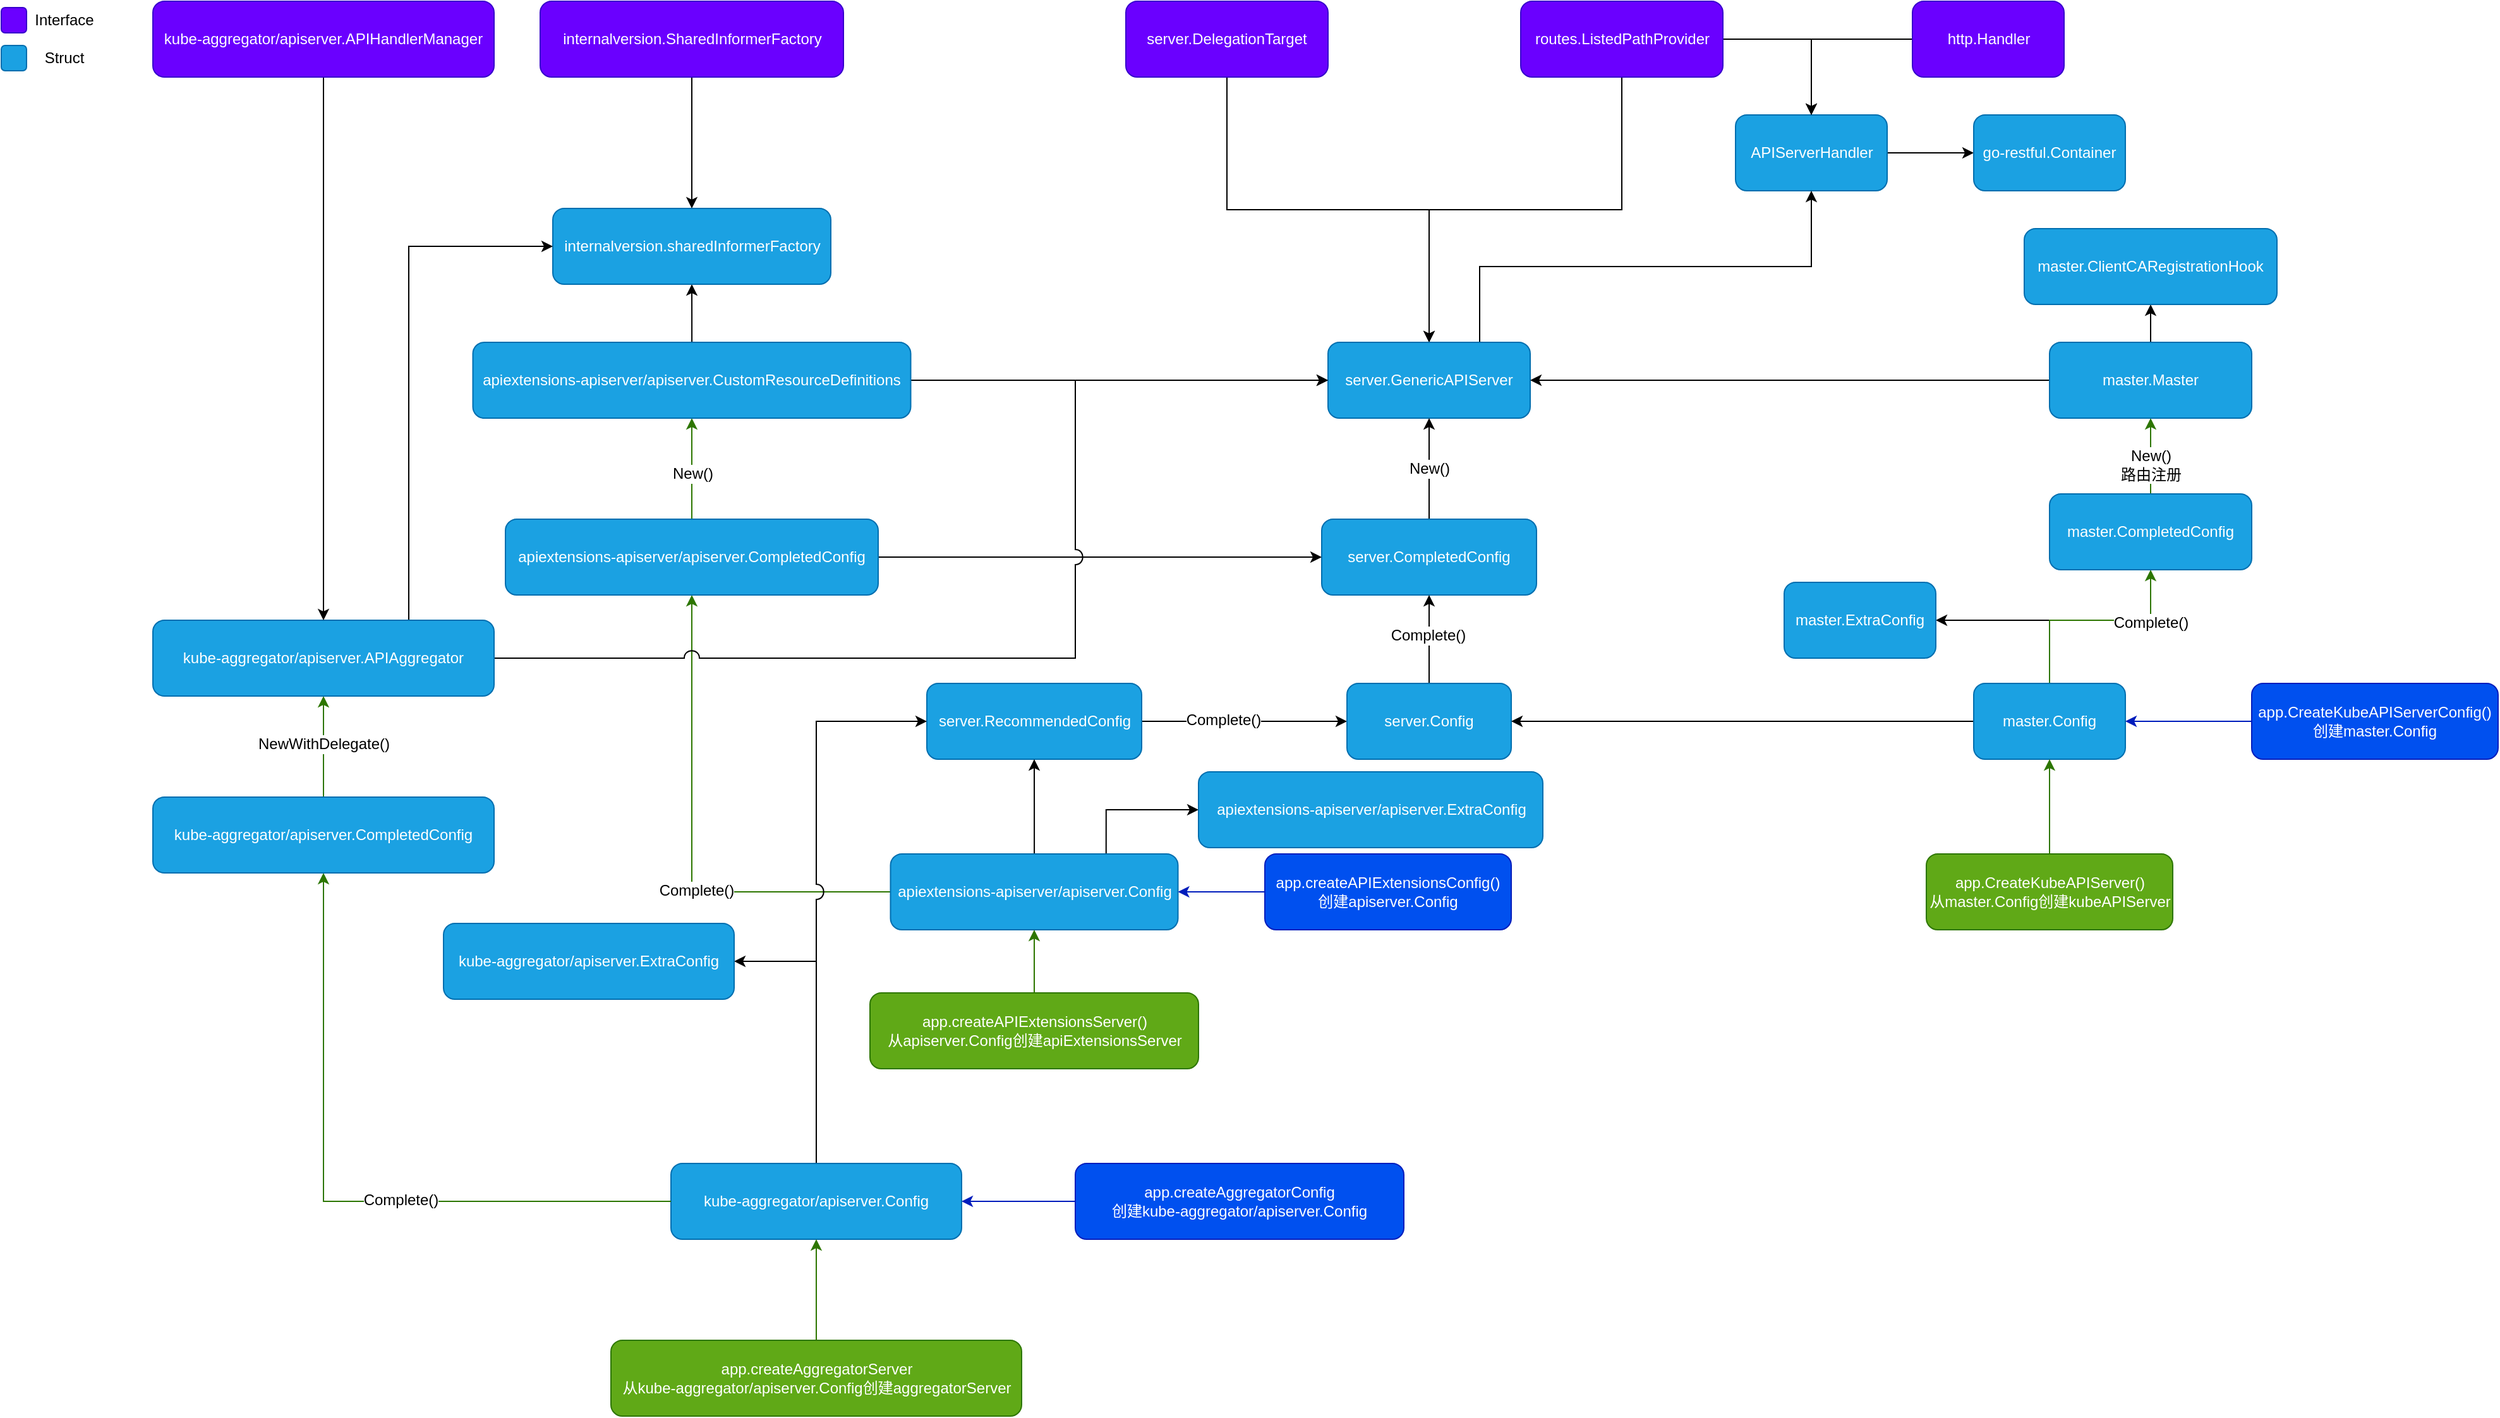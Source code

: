<mxfile version="12.4.2" type="device" pages="1"><diagram id="PxgRvWOYN4--lZeafh_h" name="第 1 页"><mxGraphModel dx="2184" dy="482" grid="1" gridSize="10" guides="1" tooltips="1" connect="1" arrows="1" fold="1" page="1" pageScale="1" pageWidth="827" pageHeight="1169" math="0" shadow="0"><root><mxCell id="0"/><mxCell id="1" parent="0"/><mxCell id="1S6LyTb2594Zqau1S8YN-86" style="edgeStyle=orthogonalEdgeStyle;rounded=0;jumpStyle=arc;jumpSize=12;orthogonalLoop=1;jettySize=auto;html=1;" parent="1" source="1S6LyTb2594Zqau1S8YN-8" target="1S6LyTb2594Zqau1S8YN-85" edge="1"><mxGeometry relative="1" as="geometry"/></mxCell><mxCell id="1S6LyTb2594Zqau1S8YN-8" value="APIServerHandler" style="rounded=1;whiteSpace=wrap;html=1;fillColor=#1ba1e2;strokeColor=#006EAF;fontColor=#ffffff;" parent="1" vertex="1"><mxGeometry x="412.5" y="110" width="120" height="60" as="geometry"/></mxCell><mxCell id="1S6LyTb2594Zqau1S8YN-12" style="edgeStyle=orthogonalEdgeStyle;rounded=0;orthogonalLoop=1;jettySize=auto;html=1;" parent="1" source="1S6LyTb2594Zqau1S8YN-9" target="1S6LyTb2594Zqau1S8YN-8" edge="1"><mxGeometry relative="1" as="geometry"/></mxCell><mxCell id="1S6LyTb2594Zqau1S8YN-16" style="edgeStyle=orthogonalEdgeStyle;rounded=0;orthogonalLoop=1;jettySize=auto;html=1;" parent="1" source="1S6LyTb2594Zqau1S8YN-9" target="1S6LyTb2594Zqau1S8YN-15" edge="1"><mxGeometry relative="1" as="geometry"/></mxCell><mxCell id="1S6LyTb2594Zqau1S8YN-9" value="routes.ListedPathProvider" style="rounded=1;whiteSpace=wrap;html=1;fillColor=#6a00ff;strokeColor=#3700CC;fontColor=#ffffff;" parent="1" vertex="1"><mxGeometry x="242.5" y="20" width="160" height="60" as="geometry"/></mxCell><mxCell id="1S6LyTb2594Zqau1S8YN-13" style="edgeStyle=orthogonalEdgeStyle;rounded=0;orthogonalLoop=1;jettySize=auto;html=1;entryX=0.5;entryY=0;entryDx=0;entryDy=0;" parent="1" source="1S6LyTb2594Zqau1S8YN-11" target="1S6LyTb2594Zqau1S8YN-8" edge="1"><mxGeometry relative="1" as="geometry"/></mxCell><mxCell id="1S6LyTb2594Zqau1S8YN-11" value="http.Handler" style="rounded=1;whiteSpace=wrap;html=1;fillColor=#6a00ff;strokeColor=#3700CC;fontColor=#ffffff;" parent="1" vertex="1"><mxGeometry x="552.5" y="20" width="120" height="60" as="geometry"/></mxCell><mxCell id="1S6LyTb2594Zqau1S8YN-17" style="edgeStyle=orthogonalEdgeStyle;rounded=0;orthogonalLoop=1;jettySize=auto;html=1;entryX=0.5;entryY=0;entryDx=0;entryDy=0;exitX=0.5;exitY=1;exitDx=0;exitDy=0;" parent="1" source="1S6LyTb2594Zqau1S8YN-14" target="1S6LyTb2594Zqau1S8YN-15" edge="1"><mxGeometry relative="1" as="geometry"/></mxCell><mxCell id="1S6LyTb2594Zqau1S8YN-14" value="server.DelegationTarget" style="rounded=1;whiteSpace=wrap;html=1;fillColor=#6a00ff;strokeColor=#3700CC;fontColor=#ffffff;" parent="1" vertex="1"><mxGeometry x="-70" y="20" width="160" height="60" as="geometry"/></mxCell><mxCell id="1S6LyTb2594Zqau1S8YN-62" style="edgeStyle=orthogonalEdgeStyle;rounded=0;orthogonalLoop=1;jettySize=auto;html=1;exitX=0.75;exitY=0;exitDx=0;exitDy=0;" parent="1" source="1S6LyTb2594Zqau1S8YN-15" target="1S6LyTb2594Zqau1S8YN-8" edge="1"><mxGeometry relative="1" as="geometry"/></mxCell><mxCell id="1S6LyTb2594Zqau1S8YN-15" value="server.GenericAPIServer" style="rounded=1;whiteSpace=wrap;html=1;fillColor=#1ba1e2;strokeColor=#006EAF;fontColor=#ffffff;" parent="1" vertex="1"><mxGeometry x="90" y="290" width="160" height="60" as="geometry"/></mxCell><mxCell id="1S6LyTb2594Zqau1S8YN-19" style="edgeStyle=orthogonalEdgeStyle;rounded=0;orthogonalLoop=1;jettySize=auto;html=1;entryX=0.5;entryY=1;entryDx=0;entryDy=0;" parent="1" source="1S6LyTb2594Zqau1S8YN-18" target="1S6LyTb2594Zqau1S8YN-15" edge="1"><mxGeometry relative="1" as="geometry"/></mxCell><mxCell id="1S6LyTb2594Zqau1S8YN-20" value="New()" style="text;html=1;align=center;verticalAlign=middle;resizable=0;points=[];;labelBackgroundColor=#ffffff;" parent="1S6LyTb2594Zqau1S8YN-19" vertex="1" connectable="0"><mxGeometry relative="1" as="geometry"><mxPoint as="offset"/></mxGeometry></mxCell><mxCell id="1S6LyTb2594Zqau1S8YN-18" value="server.CompletedConfig" style="rounded=1;whiteSpace=wrap;html=1;fillColor=#1ba1e2;strokeColor=#006EAF;fontColor=#ffffff;" parent="1" vertex="1"><mxGeometry x="85" y="430" width="170" height="60" as="geometry"/></mxCell><mxCell id="1S6LyTb2594Zqau1S8YN-22" style="edgeStyle=orthogonalEdgeStyle;rounded=0;orthogonalLoop=1;jettySize=auto;html=1;entryX=0;entryY=0.5;entryDx=0;entryDy=0;" parent="1" source="1S6LyTb2594Zqau1S8YN-21" target="1S6LyTb2594Zqau1S8YN-23" edge="1"><mxGeometry relative="1" as="geometry"/></mxCell><mxCell id="1S6LyTb2594Zqau1S8YN-27" value="Complete()" style="text;html=1;align=center;verticalAlign=middle;resizable=0;points=[];;labelBackgroundColor=#ffffff;" parent="1S6LyTb2594Zqau1S8YN-22" vertex="1" connectable="0"><mxGeometry x="-0.21" y="1" relative="1" as="geometry"><mxPoint as="offset"/></mxGeometry></mxCell><mxCell id="1S6LyTb2594Zqau1S8YN-21" value="server.RecommendedConfig" style="rounded=1;whiteSpace=wrap;html=1;fillColor=#1ba1e2;strokeColor=#006EAF;fontColor=#ffffff;" parent="1" vertex="1"><mxGeometry x="-227.5" y="560" width="170" height="60" as="geometry"/></mxCell><mxCell id="1S6LyTb2594Zqau1S8YN-25" style="edgeStyle=orthogonalEdgeStyle;rounded=0;orthogonalLoop=1;jettySize=auto;html=1;entryX=0.5;entryY=1;entryDx=0;entryDy=0;" parent="1" source="1S6LyTb2594Zqau1S8YN-23" target="1S6LyTb2594Zqau1S8YN-18" edge="1"><mxGeometry relative="1" as="geometry"/></mxCell><mxCell id="1S6LyTb2594Zqau1S8YN-26" value="Complete()" style="text;html=1;align=center;verticalAlign=middle;resizable=0;points=[];;labelBackgroundColor=#ffffff;" parent="1S6LyTb2594Zqau1S8YN-25" vertex="1" connectable="0"><mxGeometry x="0.084" y="1" relative="1" as="geometry"><mxPoint as="offset"/></mxGeometry></mxCell><mxCell id="1S6LyTb2594Zqau1S8YN-23" value="server.Config" style="rounded=1;whiteSpace=wrap;html=1;fillColor=#1ba1e2;strokeColor=#006EAF;fontColor=#ffffff;" parent="1" vertex="1"><mxGeometry x="105" y="560" width="130" height="60" as="geometry"/></mxCell><mxCell id="1S6LyTb2594Zqau1S8YN-29" style="edgeStyle=orthogonalEdgeStyle;rounded=0;orthogonalLoop=1;jettySize=auto;html=1;entryX=0.5;entryY=1;entryDx=0;entryDy=0;" parent="1" source="1S6LyTb2594Zqau1S8YN-28" target="1S6LyTb2594Zqau1S8YN-21" edge="1"><mxGeometry relative="1" as="geometry"/></mxCell><mxCell id="1S6LyTb2594Zqau1S8YN-32" style="edgeStyle=orthogonalEdgeStyle;rounded=0;orthogonalLoop=1;jettySize=auto;html=1;entryX=0.5;entryY=1;entryDx=0;entryDy=0;fillColor=#60a917;strokeColor=#2D7600;" parent="1" source="1S6LyTb2594Zqau1S8YN-28" target="1S6LyTb2594Zqau1S8YN-30" edge="1"><mxGeometry relative="1" as="geometry"/></mxCell><mxCell id="1S6LyTb2594Zqau1S8YN-33" value="Complete()" style="text;html=1;align=center;verticalAlign=middle;resizable=0;points=[];;labelBackgroundColor=#ffffff;" parent="1S6LyTb2594Zqau1S8YN-32" vertex="1" connectable="0"><mxGeometry x="-0.214" y="-1" relative="1" as="geometry"><mxPoint as="offset"/></mxGeometry></mxCell><mxCell id="1S6LyTb2594Zqau1S8YN-84" style="edgeStyle=orthogonalEdgeStyle;rounded=0;jumpStyle=arc;jumpSize=12;orthogonalLoop=1;jettySize=auto;html=1;entryX=0;entryY=0.5;entryDx=0;entryDy=0;exitX=0.75;exitY=0;exitDx=0;exitDy=0;" parent="1" source="1S6LyTb2594Zqau1S8YN-28" target="1S6LyTb2594Zqau1S8YN-83" edge="1"><mxGeometry relative="1" as="geometry"/></mxCell><mxCell id="1S6LyTb2594Zqau1S8YN-28" value="apiextensions-apiserver/apiserver.Config" style="rounded=1;whiteSpace=wrap;html=1;fillColor=#1ba1e2;strokeColor=#006EAF;fontColor=#ffffff;" parent="1" vertex="1"><mxGeometry x="-256.25" y="695" width="227.5" height="60" as="geometry"/></mxCell><mxCell id="1S6LyTb2594Zqau1S8YN-31" style="edgeStyle=orthogonalEdgeStyle;rounded=0;orthogonalLoop=1;jettySize=auto;html=1;entryX=0;entryY=0.5;entryDx=0;entryDy=0;" parent="1" source="1S6LyTb2594Zqau1S8YN-30" target="1S6LyTb2594Zqau1S8YN-18" edge="1"><mxGeometry relative="1" as="geometry"/></mxCell><mxCell id="1S6LyTb2594Zqau1S8YN-39" style="edgeStyle=orthogonalEdgeStyle;rounded=0;orthogonalLoop=1;jettySize=auto;html=1;entryX=0.5;entryY=1;entryDx=0;entryDy=0;fillColor=#60a917;strokeColor=#2D7600;" parent="1" source="1S6LyTb2594Zqau1S8YN-30" target="1S6LyTb2594Zqau1S8YN-38" edge="1"><mxGeometry relative="1" as="geometry"/></mxCell><mxCell id="1S6LyTb2594Zqau1S8YN-41" value="New()" style="text;html=1;align=center;verticalAlign=middle;resizable=0;points=[];;labelBackgroundColor=#ffffff;" parent="1S6LyTb2594Zqau1S8YN-39" vertex="1" connectable="0"><mxGeometry x="-0.091" relative="1" as="geometry"><mxPoint as="offset"/></mxGeometry></mxCell><mxCell id="1S6LyTb2594Zqau1S8YN-30" value="apiextensions-apiserver/apiserver.CompletedConfig" style="rounded=1;whiteSpace=wrap;html=1;fillColor=#1ba1e2;strokeColor=#006EAF;fontColor=#ffffff;" parent="1" vertex="1"><mxGeometry x="-561" y="430" width="295" height="60" as="geometry"/></mxCell><mxCell id="1S6LyTb2594Zqau1S8YN-35" style="edgeStyle=orthogonalEdgeStyle;rounded=0;orthogonalLoop=1;jettySize=auto;html=1;entryX=1;entryY=0.5;entryDx=0;entryDy=0;" parent="1" source="1S6LyTb2594Zqau1S8YN-34" target="1S6LyTb2594Zqau1S8YN-23" edge="1"><mxGeometry relative="1" as="geometry"/></mxCell><mxCell id="1S6LyTb2594Zqau1S8YN-37" style="edgeStyle=orthogonalEdgeStyle;rounded=0;orthogonalLoop=1;jettySize=auto;html=1;entryX=1;entryY=0.5;entryDx=0;entryDy=0;exitX=0.5;exitY=0;exitDx=0;exitDy=0;" parent="1" source="1S6LyTb2594Zqau1S8YN-34" target="1S6LyTb2594Zqau1S8YN-36" edge="1"><mxGeometry relative="1" as="geometry"/></mxCell><mxCell id="1S6LyTb2594Zqau1S8YN-51" style="edgeStyle=orthogonalEdgeStyle;rounded=0;orthogonalLoop=1;jettySize=auto;html=1;entryX=0.5;entryY=1;entryDx=0;entryDy=0;fillColor=#60a917;strokeColor=#2D7600;" parent="1" source="1S6LyTb2594Zqau1S8YN-34" target="1S6LyTb2594Zqau1S8YN-50" edge="1"><mxGeometry relative="1" as="geometry"><Array as="points"><mxPoint x="661" y="510"/><mxPoint x="741" y="510"/></Array></mxGeometry></mxCell><mxCell id="1S6LyTb2594Zqau1S8YN-52" value="Complete()" style="text;html=1;align=center;verticalAlign=middle;resizable=0;points=[];;labelBackgroundColor=#ffffff;" parent="1S6LyTb2594Zqau1S8YN-51" vertex="1" connectable="0"><mxGeometry x="0.526" y="-2" relative="1" as="geometry"><mxPoint as="offset"/></mxGeometry></mxCell><mxCell id="1S6LyTb2594Zqau1S8YN-34" value="master.Config" style="rounded=1;whiteSpace=wrap;html=1;fillColor=#1ba1e2;strokeColor=#006EAF;fontColor=#ffffff;" parent="1" vertex="1"><mxGeometry x="601" y="560" width="120" height="60" as="geometry"/></mxCell><mxCell id="1S6LyTb2594Zqau1S8YN-36" value="master.ExtraConfig" style="rounded=1;whiteSpace=wrap;html=1;fillColor=#1ba1e2;strokeColor=#006EAF;fontColor=#ffffff;" parent="1" vertex="1"><mxGeometry x="451" y="480" width="120" height="60" as="geometry"/></mxCell><mxCell id="1S6LyTb2594Zqau1S8YN-45" style="edgeStyle=orthogonalEdgeStyle;rounded=0;orthogonalLoop=1;jettySize=auto;html=1;entryX=0.5;entryY=1;entryDx=0;entryDy=0;" parent="1" source="1S6LyTb2594Zqau1S8YN-38" target="1S6LyTb2594Zqau1S8YN-43" edge="1"><mxGeometry relative="1" as="geometry"/></mxCell><mxCell id="1S6LyTb2594Zqau1S8YN-59" style="edgeStyle=orthogonalEdgeStyle;rounded=0;orthogonalLoop=1;jettySize=auto;html=1;entryX=0;entryY=0.5;entryDx=0;entryDy=0;" parent="1" source="1S6LyTb2594Zqau1S8YN-38" target="1S6LyTb2594Zqau1S8YN-15" edge="1"><mxGeometry relative="1" as="geometry"/></mxCell><mxCell id="1S6LyTb2594Zqau1S8YN-38" value="apiextensions-apiserver/apiserver.CustomResourceDefinitions" style="rounded=1;whiteSpace=wrap;html=1;fillColor=#1ba1e2;strokeColor=#006EAF;fontColor=#ffffff;" parent="1" vertex="1"><mxGeometry x="-586.75" y="290" width="346.5" height="60" as="geometry"/></mxCell><mxCell id="1S6LyTb2594Zqau1S8YN-44" style="edgeStyle=orthogonalEdgeStyle;rounded=0;orthogonalLoop=1;jettySize=auto;html=1;" parent="1" source="1S6LyTb2594Zqau1S8YN-42" target="1S6LyTb2594Zqau1S8YN-43" edge="1"><mxGeometry relative="1" as="geometry"/></mxCell><mxCell id="1S6LyTb2594Zqau1S8YN-42" value="internalversion.SharedInformerFactory" style="rounded=1;whiteSpace=wrap;html=1;fillColor=#6a00ff;strokeColor=#3700CC;fontColor=#ffffff;" parent="1" vertex="1"><mxGeometry x="-533.5" y="20" width="240" height="60" as="geometry"/></mxCell><mxCell id="1S6LyTb2594Zqau1S8YN-43" value="internalversion.sharedInformerFactory" style="rounded=1;whiteSpace=wrap;html=1;fillColor=#1ba1e2;strokeColor=#006EAF;fontColor=#ffffff;" parent="1" vertex="1"><mxGeometry x="-523.5" y="184" width="220" height="60" as="geometry"/></mxCell><mxCell id="1S6LyTb2594Zqau1S8YN-47" style="edgeStyle=orthogonalEdgeStyle;rounded=0;orthogonalLoop=1;jettySize=auto;html=1;entryX=0.5;entryY=1;entryDx=0;entryDy=0;fillColor=#60a917;strokeColor=#2D7600;" parent="1" source="1S6LyTb2594Zqau1S8YN-46" target="1S6LyTb2594Zqau1S8YN-28" edge="1"><mxGeometry relative="1" as="geometry"/></mxCell><mxCell id="1S6LyTb2594Zqau1S8YN-46" value="app.createAPIExtensionsServer()&lt;br&gt;从apiserver.Config创建apiExtensionsServer" style="rounded=1;whiteSpace=wrap;html=1;fillColor=#60a917;strokeColor=#2D7600;fontColor=#ffffff;" parent="1" vertex="1"><mxGeometry x="-272.5" y="805" width="260" height="60" as="geometry"/></mxCell><mxCell id="1S6LyTb2594Zqau1S8YN-49" style="edgeStyle=orthogonalEdgeStyle;rounded=0;orthogonalLoop=1;jettySize=auto;html=1;fillColor=#60a917;strokeColor=#2D7600;" parent="1" source="1S6LyTb2594Zqau1S8YN-48" target="1S6LyTb2594Zqau1S8YN-34" edge="1"><mxGeometry relative="1" as="geometry"/></mxCell><mxCell id="1S6LyTb2594Zqau1S8YN-48" value="app.CreateKubeAPIServer()&lt;br&gt;从master.Config创建kubeAPIServer" style="rounded=1;whiteSpace=wrap;html=1;fillColor=#60a917;strokeColor=#2D7600;fontColor=#ffffff;" parent="1" vertex="1"><mxGeometry x="563.5" y="695" width="195" height="60" as="geometry"/></mxCell><mxCell id="1S6LyTb2594Zqau1S8YN-54" style="edgeStyle=orthogonalEdgeStyle;rounded=0;orthogonalLoop=1;jettySize=auto;html=1;entryX=0.5;entryY=1;entryDx=0;entryDy=0;fillColor=#60a917;strokeColor=#2D7600;" parent="1" source="1S6LyTb2594Zqau1S8YN-50" target="1S6LyTb2594Zqau1S8YN-53" edge="1"><mxGeometry relative="1" as="geometry"/></mxCell><mxCell id="1S6LyTb2594Zqau1S8YN-55" value="New()&lt;br&gt;路由注册" style="text;html=1;align=center;verticalAlign=middle;resizable=0;points=[];;labelBackgroundColor=#ffffff;" parent="1S6LyTb2594Zqau1S8YN-54" vertex="1" connectable="0"><mxGeometry x="-0.358" y="-1" relative="1" as="geometry"><mxPoint x="-1" y="-4" as="offset"/></mxGeometry></mxCell><mxCell id="1S6LyTb2594Zqau1S8YN-50" value="master.CompletedConfig" style="rounded=1;whiteSpace=wrap;html=1;fillColor=#1ba1e2;strokeColor=#006EAF;fontColor=#ffffff;" parent="1" vertex="1"><mxGeometry x="661" y="410" width="160" height="60" as="geometry"/></mxCell><mxCell id="1S6LyTb2594Zqau1S8YN-56" style="edgeStyle=orthogonalEdgeStyle;rounded=0;orthogonalLoop=1;jettySize=auto;html=1;entryX=1;entryY=0.5;entryDx=0;entryDy=0;" parent="1" source="1S6LyTb2594Zqau1S8YN-53" target="1S6LyTb2594Zqau1S8YN-15" edge="1"><mxGeometry relative="1" as="geometry"/></mxCell><mxCell id="1S6LyTb2594Zqau1S8YN-58" style="edgeStyle=orthogonalEdgeStyle;rounded=0;orthogonalLoop=1;jettySize=auto;html=1;entryX=0.5;entryY=1;entryDx=0;entryDy=0;" parent="1" source="1S6LyTb2594Zqau1S8YN-53" target="1S6LyTb2594Zqau1S8YN-57" edge="1"><mxGeometry relative="1" as="geometry"/></mxCell><mxCell id="1S6LyTb2594Zqau1S8YN-53" value="master.Master" style="rounded=1;whiteSpace=wrap;html=1;fillColor=#1ba1e2;strokeColor=#006EAF;fontColor=#ffffff;" parent="1" vertex="1"><mxGeometry x="661" y="290" width="160" height="60" as="geometry"/></mxCell><mxCell id="1S6LyTb2594Zqau1S8YN-57" value="master.ClientCARegistrationHook" style="rounded=1;whiteSpace=wrap;html=1;fillColor=#1ba1e2;strokeColor=#006EAF;fontColor=#ffffff;" parent="1" vertex="1"><mxGeometry x="641" y="200" width="200" height="60" as="geometry"/></mxCell><mxCell id="1S6LyTb2594Zqau1S8YN-61" style="edgeStyle=orthogonalEdgeStyle;rounded=0;orthogonalLoop=1;jettySize=auto;html=1;entryX=1;entryY=0.5;entryDx=0;entryDy=0;fillColor=#0050ef;strokeColor=#001DBC;" parent="1" source="1S6LyTb2594Zqau1S8YN-60" target="1S6LyTb2594Zqau1S8YN-34" edge="1"><mxGeometry relative="1" as="geometry"/></mxCell><mxCell id="1S6LyTb2594Zqau1S8YN-60" value="app.CreateKubeAPIServerConfig()&lt;br&gt;创建master.Config" style="rounded=1;whiteSpace=wrap;html=1;fillColor=#0050ef;strokeColor=#001DBC;fontColor=#ffffff;" parent="1" vertex="1"><mxGeometry x="821" y="560" width="195" height="60" as="geometry"/></mxCell><mxCell id="1S6LyTb2594Zqau1S8YN-64" style="edgeStyle=orthogonalEdgeStyle;rounded=0;orthogonalLoop=1;jettySize=auto;html=1;entryX=1;entryY=0.5;entryDx=0;entryDy=0;fillColor=#0050ef;strokeColor=#001DBC;" parent="1" source="1S6LyTb2594Zqau1S8YN-63" target="1S6LyTb2594Zqau1S8YN-28" edge="1"><mxGeometry relative="1" as="geometry"/></mxCell><mxCell id="1S6LyTb2594Zqau1S8YN-63" value="app.createAPIExtensionsConfig()&lt;br&gt;创建apiserver.Config" style="rounded=1;whiteSpace=wrap;html=1;fillColor=#0050ef;strokeColor=#001DBC;fontColor=#ffffff;" parent="1" vertex="1"><mxGeometry x="40" y="695" width="195" height="60" as="geometry"/></mxCell><mxCell id="1S6LyTb2594Zqau1S8YN-66" style="edgeStyle=orthogonalEdgeStyle;rounded=0;orthogonalLoop=1;jettySize=auto;html=1;entryX=0;entryY=0.5;entryDx=0;entryDy=0;jumpStyle=arc;jumpSize=12;" parent="1" source="1S6LyTb2594Zqau1S8YN-65" target="1S6LyTb2594Zqau1S8YN-21" edge="1"><mxGeometry relative="1" as="geometry"/></mxCell><mxCell id="1S6LyTb2594Zqau1S8YN-68" style="edgeStyle=orthogonalEdgeStyle;rounded=0;jumpStyle=arc;jumpSize=12;orthogonalLoop=1;jettySize=auto;html=1;entryX=1;entryY=0.5;entryDx=0;entryDy=0;exitX=0.5;exitY=0;exitDx=0;exitDy=0;" parent="1" source="1S6LyTb2594Zqau1S8YN-65" target="1S6LyTb2594Zqau1S8YN-67" edge="1"><mxGeometry relative="1" as="geometry"/></mxCell><mxCell id="1S6LyTb2594Zqau1S8YN-65" value="kube-aggregator/apiserver.Config" style="rounded=1;whiteSpace=wrap;html=1;fillColor=#1ba1e2;strokeColor=#006EAF;fontColor=#ffffff;" parent="1" vertex="1"><mxGeometry x="-430" y="940" width="230" height="60" as="geometry"/></mxCell><mxCell id="1S6LyTb2594Zqau1S8YN-72" style="edgeStyle=orthogonalEdgeStyle;rounded=0;jumpStyle=arc;jumpSize=12;orthogonalLoop=1;jettySize=auto;html=1;entryX=0.5;entryY=1;entryDx=0;entryDy=0;exitX=0;exitY=0.5;exitDx=0;exitDy=0;fillColor=#60a917;strokeColor=#2D7600;" parent="1" source="1S6LyTb2594Zqau1S8YN-65" target="1S6LyTb2594Zqau1S8YN-71" edge="1"><mxGeometry relative="1" as="geometry"/></mxCell><mxCell id="1S6LyTb2594Zqau1S8YN-73" value="Complete()" style="text;html=1;align=center;verticalAlign=middle;resizable=0;points=[];;labelBackgroundColor=#ffffff;" parent="1S6LyTb2594Zqau1S8YN-72" vertex="1" connectable="0"><mxGeometry x="-0.2" y="-1" relative="1" as="geometry"><mxPoint as="offset"/></mxGeometry></mxCell><mxCell id="1S6LyTb2594Zqau1S8YN-67" value="kube-aggregator/apiserver.ExtraConfig" style="rounded=1;whiteSpace=wrap;html=1;fillColor=#1ba1e2;strokeColor=#006EAF;fontColor=#ffffff;" parent="1" vertex="1"><mxGeometry x="-610" y="750" width="230" height="60" as="geometry"/></mxCell><mxCell id="1S6LyTb2594Zqau1S8YN-70" style="edgeStyle=orthogonalEdgeStyle;rounded=0;jumpStyle=arc;jumpSize=12;orthogonalLoop=1;jettySize=auto;html=1;entryX=1;entryY=0.5;entryDx=0;entryDy=0;fillColor=#0050ef;strokeColor=#001DBC;" parent="1" source="1S6LyTb2594Zqau1S8YN-69" target="1S6LyTb2594Zqau1S8YN-65" edge="1"><mxGeometry relative="1" as="geometry"/></mxCell><mxCell id="1S6LyTb2594Zqau1S8YN-69" value="app.createAggregatorConfig&lt;br&gt;创建kube-aggregator/apiserver.Config" style="rounded=1;whiteSpace=wrap;html=1;fillColor=#0050ef;strokeColor=#001DBC;fontColor=#ffffff;" parent="1" vertex="1"><mxGeometry x="-110" y="940" width="260" height="60" as="geometry"/></mxCell><mxCell id="1S6LyTb2594Zqau1S8YN-75" style="edgeStyle=orthogonalEdgeStyle;rounded=0;jumpStyle=arc;jumpSize=12;orthogonalLoop=1;jettySize=auto;html=1;entryX=0.5;entryY=1;entryDx=0;entryDy=0;fillColor=#60a917;strokeColor=#2D7600;" parent="1" source="1S6LyTb2594Zqau1S8YN-71" target="1S6LyTb2594Zqau1S8YN-74" edge="1"><mxGeometry relative="1" as="geometry"/></mxCell><mxCell id="1S6LyTb2594Zqau1S8YN-82" value="NewWithDelegate()" style="text;html=1;align=center;verticalAlign=middle;resizable=0;points=[];;labelBackgroundColor=#ffffff;" parent="1S6LyTb2594Zqau1S8YN-75" vertex="1" connectable="0"><mxGeometry x="0.05" relative="1" as="geometry"><mxPoint as="offset"/></mxGeometry></mxCell><mxCell id="1S6LyTb2594Zqau1S8YN-71" value="kube-aggregator/apiserver.CompletedConfig" style="rounded=1;whiteSpace=wrap;html=1;fillColor=#1ba1e2;strokeColor=#006EAF;fontColor=#ffffff;" parent="1" vertex="1"><mxGeometry x="-840" y="650" width="270" height="60" as="geometry"/></mxCell><mxCell id="1S6LyTb2594Zqau1S8YN-76" style="edgeStyle=orthogonalEdgeStyle;rounded=0;jumpStyle=arc;jumpSize=12;orthogonalLoop=1;jettySize=auto;html=1;entryX=0;entryY=0.5;entryDx=0;entryDy=0;" parent="1" source="1S6LyTb2594Zqau1S8YN-74" target="1S6LyTb2594Zqau1S8YN-15" edge="1"><mxGeometry relative="1" as="geometry"><Array as="points"><mxPoint x="-110" y="540"/><mxPoint x="-110" y="320"/></Array></mxGeometry></mxCell><mxCell id="1S6LyTb2594Zqau1S8YN-77" style="edgeStyle=orthogonalEdgeStyle;rounded=0;jumpStyle=arc;jumpSize=12;orthogonalLoop=1;jettySize=auto;html=1;entryX=0;entryY=0.5;entryDx=0;entryDy=0;exitX=0.75;exitY=0;exitDx=0;exitDy=0;" parent="1" source="1S6LyTb2594Zqau1S8YN-74" target="1S6LyTb2594Zqau1S8YN-43" edge="1"><mxGeometry relative="1" as="geometry"><Array as="points"><mxPoint x="-637" y="214"/></Array></mxGeometry></mxCell><mxCell id="1S6LyTb2594Zqau1S8YN-74" value="kube-aggregator/apiserver.APIAggregator" style="rounded=1;whiteSpace=wrap;html=1;fillColor=#1ba1e2;strokeColor=#006EAF;fontColor=#ffffff;" parent="1" vertex="1"><mxGeometry x="-840" y="510" width="270" height="60" as="geometry"/></mxCell><mxCell id="1S6LyTb2594Zqau1S8YN-79" style="edgeStyle=orthogonalEdgeStyle;rounded=0;jumpStyle=arc;jumpSize=12;orthogonalLoop=1;jettySize=auto;html=1;entryX=0.5;entryY=0;entryDx=0;entryDy=0;" parent="1" source="1S6LyTb2594Zqau1S8YN-78" target="1S6LyTb2594Zqau1S8YN-74" edge="1"><mxGeometry relative="1" as="geometry"/></mxCell><mxCell id="1S6LyTb2594Zqau1S8YN-78" value="kube-aggregator/apiserver.APIHandlerManager" style="rounded=1;whiteSpace=wrap;html=1;fillColor=#6a00ff;strokeColor=#3700CC;fontColor=#ffffff;" parent="1" vertex="1"><mxGeometry x="-840" y="20" width="270" height="60" as="geometry"/></mxCell><mxCell id="1S6LyTb2594Zqau1S8YN-81" style="edgeStyle=orthogonalEdgeStyle;rounded=0;jumpStyle=arc;jumpSize=12;orthogonalLoop=1;jettySize=auto;html=1;entryX=0.5;entryY=1;entryDx=0;entryDy=0;fillColor=#60a917;strokeColor=#2D7600;" parent="1" source="1S6LyTb2594Zqau1S8YN-80" target="1S6LyTb2594Zqau1S8YN-65" edge="1"><mxGeometry relative="1" as="geometry"/></mxCell><mxCell id="1S6LyTb2594Zqau1S8YN-80" value="app.createAggregatorServer&lt;br&gt;从kube-aggregator/apiserver.Config创建aggregatorServer" style="rounded=1;whiteSpace=wrap;html=1;fillColor=#60a917;strokeColor=#2D7600;fontColor=#ffffff;" parent="1" vertex="1"><mxGeometry x="-477.5" y="1080" width="325" height="60" as="geometry"/></mxCell><mxCell id="1S6LyTb2594Zqau1S8YN-83" value="apiextensions-apiserver/apiserver.ExtraConfig" style="rounded=1;whiteSpace=wrap;html=1;fillColor=#1ba1e2;strokeColor=#006EAF;fontColor=#ffffff;" parent="1" vertex="1"><mxGeometry x="-12.5" y="630" width="272.5" height="60" as="geometry"/></mxCell><mxCell id="1S6LyTb2594Zqau1S8YN-85" value="go-restful.Container" style="rounded=1;whiteSpace=wrap;html=1;fillColor=#1ba1e2;strokeColor=#006EAF;fontColor=#ffffff;" parent="1" vertex="1"><mxGeometry x="601" y="110" width="120" height="60" as="geometry"/></mxCell><mxCell id="O4qaarKsESrOQQloyIGv-1" value="" style="rounded=1;whiteSpace=wrap;html=1;fillColor=#6a00ff;strokeColor=#3700CC;fontColor=#ffffff;" vertex="1" parent="1"><mxGeometry x="-960" y="25" width="20" height="20" as="geometry"/></mxCell><mxCell id="O4qaarKsESrOQQloyIGv-2" value="Interface" style="text;html=1;strokeColor=none;fillColor=none;align=center;verticalAlign=middle;whiteSpace=wrap;rounded=0;" vertex="1" parent="1"><mxGeometry x="-930" y="25" width="40" height="20" as="geometry"/></mxCell><mxCell id="O4qaarKsESrOQQloyIGv-3" value="" style="rounded=1;whiteSpace=wrap;html=1;fillColor=#1ba1e2;strokeColor=#006EAF;fontColor=#ffffff;" vertex="1" parent="1"><mxGeometry x="-960" y="55" width="20" height="20" as="geometry"/></mxCell><mxCell id="O4qaarKsESrOQQloyIGv-4" value="Struct" style="text;html=1;strokeColor=none;fillColor=none;align=center;verticalAlign=middle;whiteSpace=wrap;rounded=0;" vertex="1" parent="1"><mxGeometry x="-930" y="55" width="40" height="20" as="geometry"/></mxCell></root></mxGraphModel></diagram></mxfile>